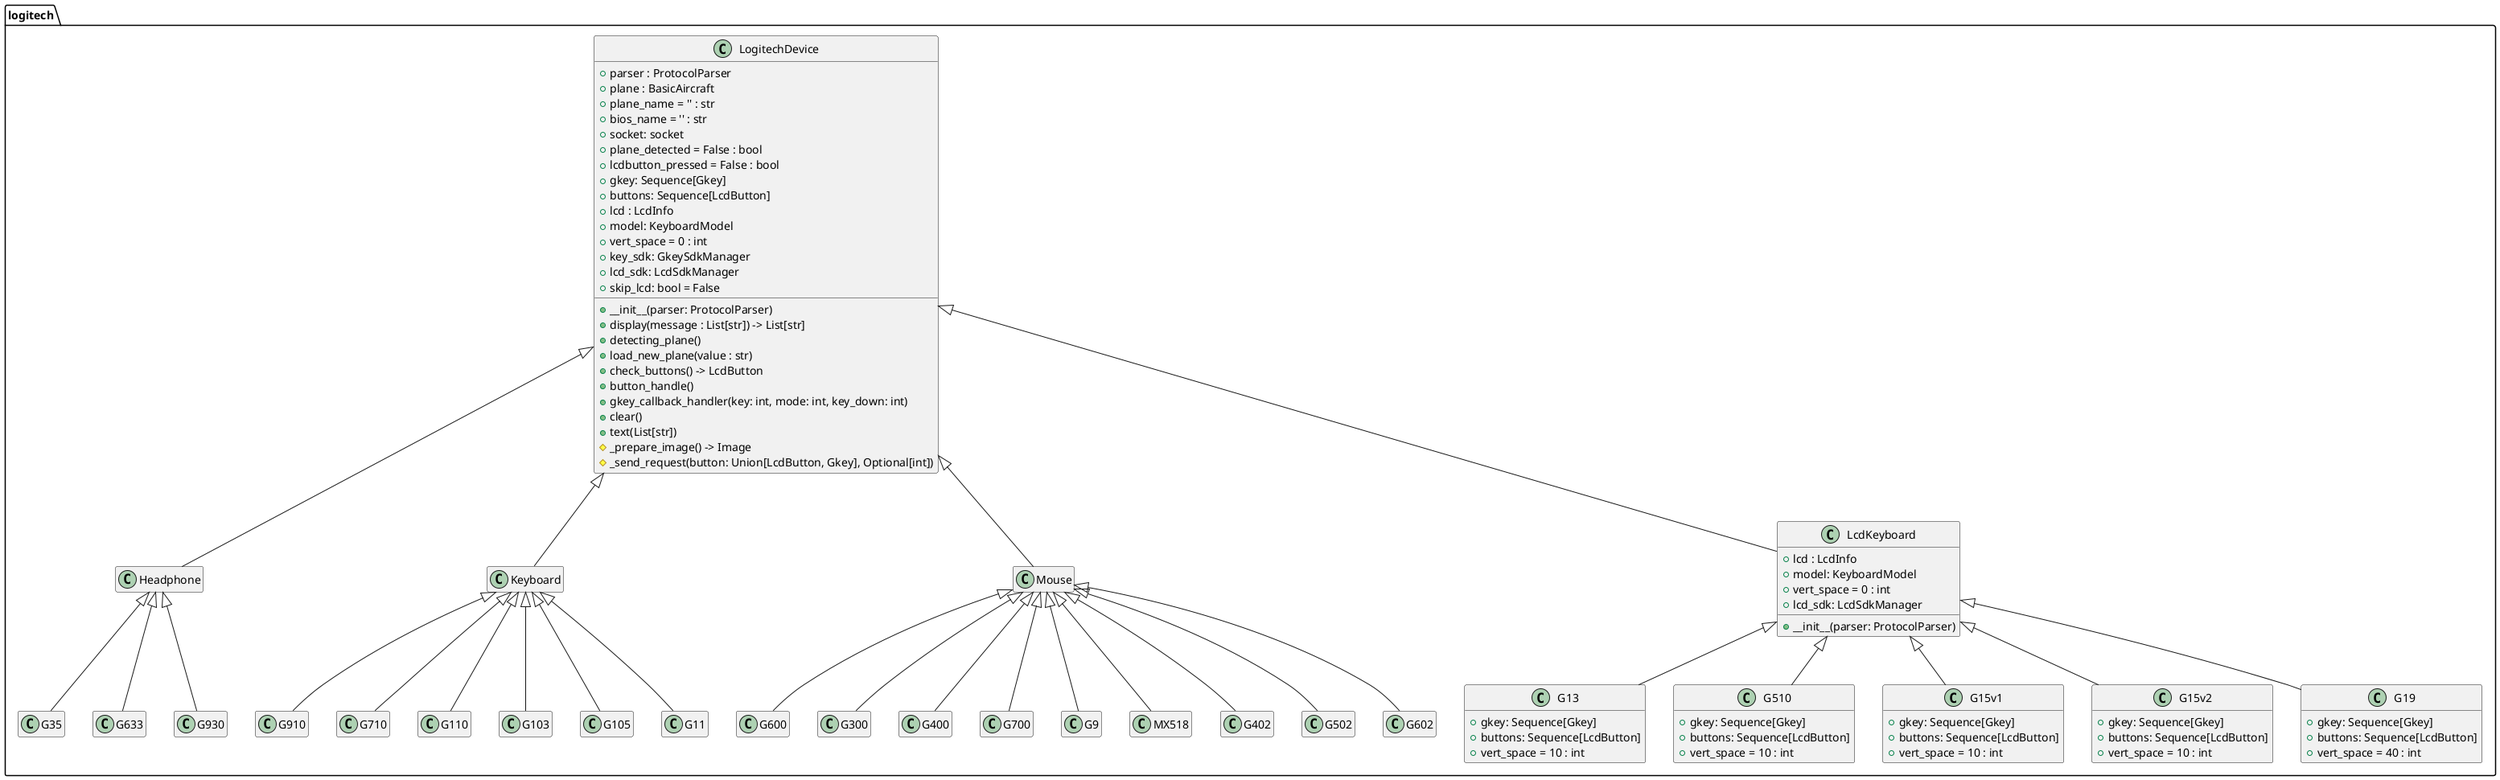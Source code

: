 @startuml
hide empty members
package logitech {
    class LogitechDevice{
        + parser : ProtocolParser
        + plane : BasicAircraft
        + plane_name = '' : str
        + bios_name = '' : str
        + socket: socket
        + plane_detected = False : bool
        + lcdbutton_pressed = False : bool
        + gkey: Sequence[Gkey]
        + buttons: Sequence[LcdButton]
        + lcd : LcdInfo
        + model: KeyboardModel
        + vert_space = 0 : int
        + __init__(parser: ProtocolParser)
        + display(message : List[str]) -> List[str]
        + detecting_plane()
        + load_new_plane(value : str)
        + check_buttons() -> LcdButton
        + button_handle()
        + key_sdk: GkeySdkManager
        + lcd_sdk: LcdSdkManager
        + gkey_callback_handler(key: int, mode: int, key_down: int)
        + clear()
        + text(List[str])
        + skip_lcd: bool = False
        # _prepare_image() -> Image
        # _send_request(button: Union[LcdButton, Gkey], Optional[int])
    }
    class Headphone{
    }
    class Keyboard{
    }
    class Mouse{
    }
    class LcdKeyboard {
        + lcd : LcdInfo
        + model: KeyboardModel
        + vert_space = 0 : int
        + lcd_sdk: LcdSdkManager
        + __init__(parser: ProtocolParser)
    }
    class G13 {
        + gkey: Sequence[Gkey]
        + buttons: Sequence[LcdButton]
        + vert_space = 10 : int
    }
    class G510 {
        + gkey: Sequence[Gkey]
        + buttons: Sequence[LcdButton]
        + vert_space = 10 : int
    }
    class G15v1 {
        + gkey: Sequence[Gkey]
        + buttons: Sequence[LcdButton]
        + vert_space = 10 : int
    }
    class G15v2 {
        + gkey: Sequence[Gkey]
        + buttons: Sequence[LcdButton]
        + vert_space = 10 : int
    }
    class G19 {
        + gkey: Sequence[Gkey]
        + buttons: Sequence[LcdButton]
        + vert_space = 40 : int
    }

    LogitechDevice <|-- LcdKeyboard
    LogitechDevice <|-- Keyboard
    LogitechDevice <|-- Mouse
    LogitechDevice <|-- Headphone

    LcdKeyboard <|-- G13
    LcdKeyboard <|-- G510
    LcdKeyboard <|-- G15v1
    LcdKeyboard <|-- G15v2
    LcdKeyboard <|-- G19

    Keyboard <|-- G910
    Keyboard <|-- G710
    Keyboard <|-- G110
    Keyboard <|-- G103
    Keyboard <|-- G105
    Keyboard <|-- G11

    Headphone <|-- G35
    Headphone <|-- G633
    Headphone <|-- G930

    Mouse <|-- G600
    Mouse <|-- G300
    Mouse <|-- G400
    Mouse <|-- G700
    Mouse <|-- G9
    Mouse <|-- MX518
    Mouse <|-- G402
    Mouse <|-- G502
    Mouse <|-- G602

}
@enduml
